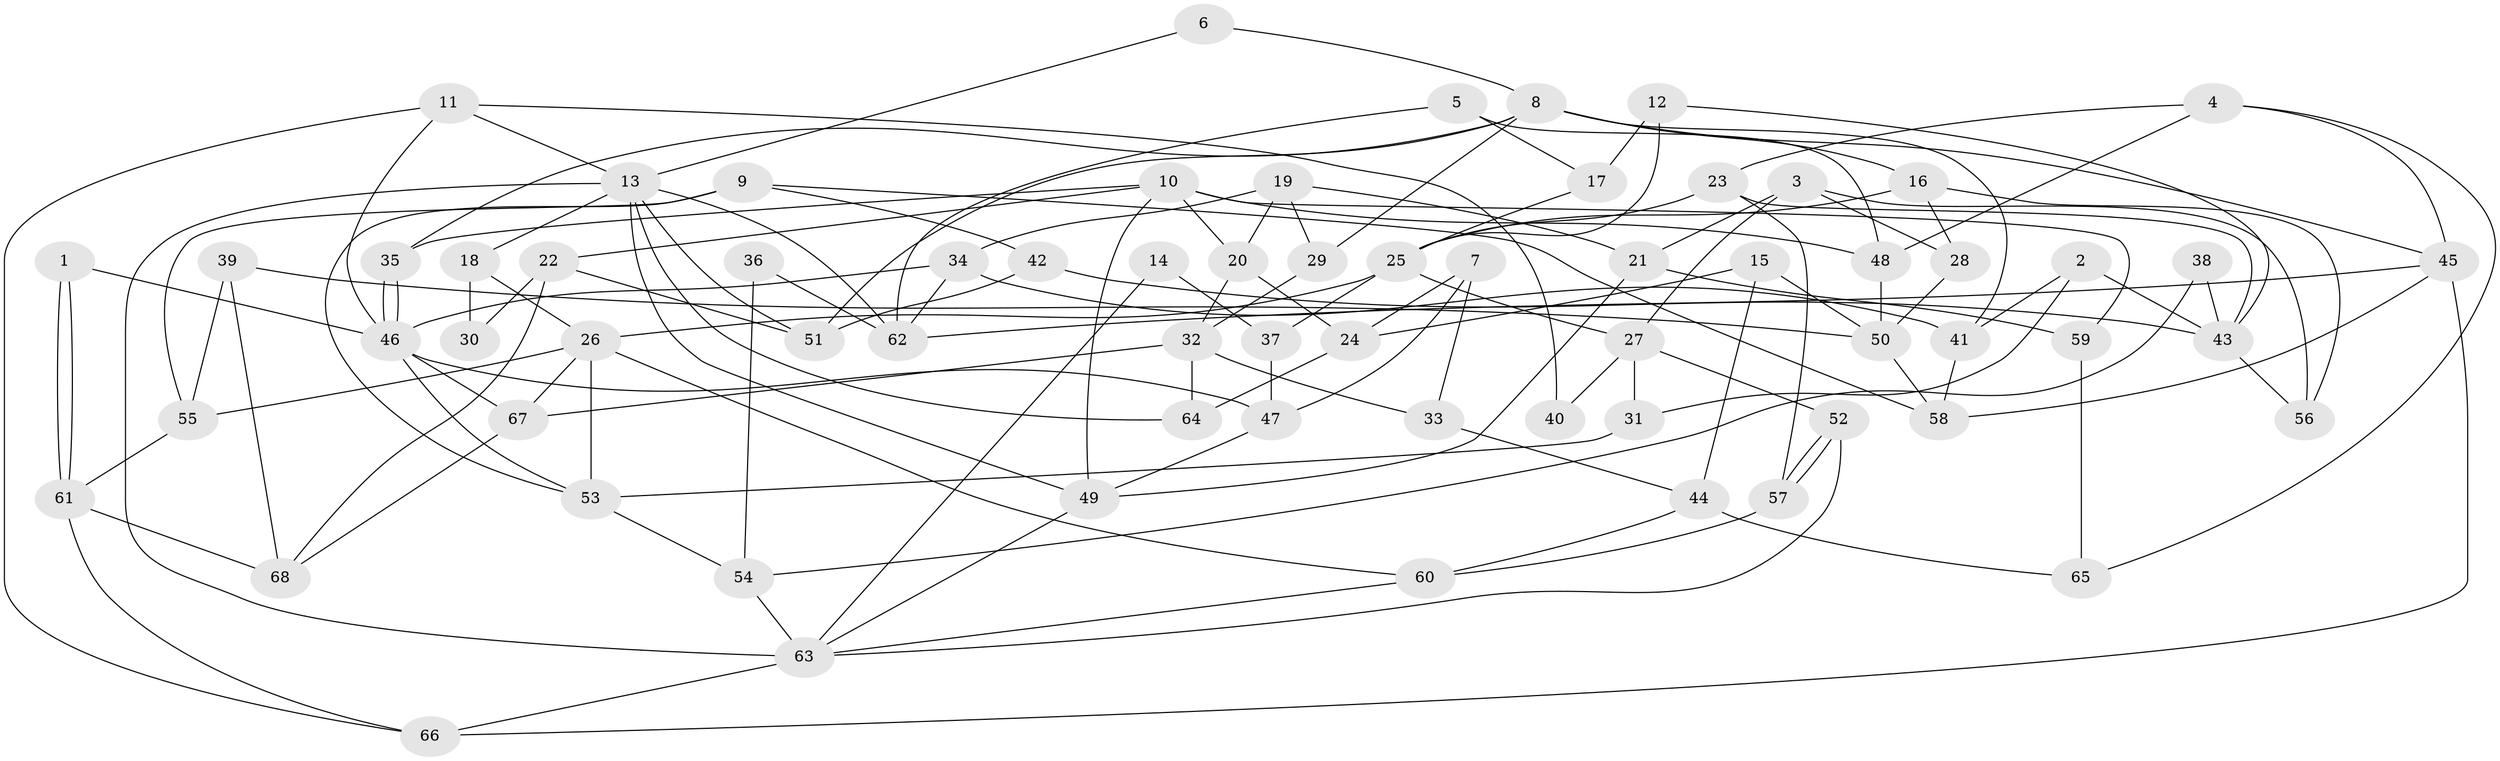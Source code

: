 // Generated by graph-tools (version 1.1) at 2025/26/03/09/25 03:26:18]
// undirected, 68 vertices, 136 edges
graph export_dot {
graph [start="1"]
  node [color=gray90,style=filled];
  1;
  2;
  3;
  4;
  5;
  6;
  7;
  8;
  9;
  10;
  11;
  12;
  13;
  14;
  15;
  16;
  17;
  18;
  19;
  20;
  21;
  22;
  23;
  24;
  25;
  26;
  27;
  28;
  29;
  30;
  31;
  32;
  33;
  34;
  35;
  36;
  37;
  38;
  39;
  40;
  41;
  42;
  43;
  44;
  45;
  46;
  47;
  48;
  49;
  50;
  51;
  52;
  53;
  54;
  55;
  56;
  57;
  58;
  59;
  60;
  61;
  62;
  63;
  64;
  65;
  66;
  67;
  68;
  1 -- 46;
  1 -- 61;
  1 -- 61;
  2 -- 31;
  2 -- 41;
  2 -- 43;
  3 -- 28;
  3 -- 21;
  3 -- 27;
  3 -- 56;
  4 -- 23;
  4 -- 45;
  4 -- 48;
  4 -- 65;
  5 -- 48;
  5 -- 62;
  5 -- 17;
  6 -- 8;
  6 -- 13;
  7 -- 47;
  7 -- 33;
  7 -- 24;
  8 -- 35;
  8 -- 41;
  8 -- 16;
  8 -- 29;
  8 -- 45;
  8 -- 51;
  9 -- 42;
  9 -- 53;
  9 -- 55;
  9 -- 58;
  10 -- 48;
  10 -- 20;
  10 -- 22;
  10 -- 35;
  10 -- 49;
  10 -- 59;
  11 -- 46;
  11 -- 66;
  11 -- 13;
  11 -- 40;
  12 -- 25;
  12 -- 17;
  12 -- 43;
  13 -- 63;
  13 -- 18;
  13 -- 49;
  13 -- 51;
  13 -- 62;
  13 -- 64;
  14 -- 37;
  14 -- 63;
  15 -- 50;
  15 -- 24;
  15 -- 44;
  16 -- 56;
  16 -- 25;
  16 -- 28;
  17 -- 25;
  18 -- 26;
  18 -- 30;
  19 -- 34;
  19 -- 21;
  19 -- 20;
  19 -- 29;
  20 -- 24;
  20 -- 32;
  21 -- 59;
  21 -- 49;
  22 -- 51;
  22 -- 30;
  22 -- 68;
  23 -- 25;
  23 -- 43;
  23 -- 57;
  24 -- 64;
  25 -- 26;
  25 -- 27;
  25 -- 37;
  26 -- 55;
  26 -- 60;
  26 -- 53;
  26 -- 67;
  27 -- 31;
  27 -- 40;
  27 -- 52;
  28 -- 50;
  29 -- 32;
  31 -- 53;
  32 -- 33;
  32 -- 64;
  32 -- 67;
  33 -- 44;
  34 -- 46;
  34 -- 62;
  34 -- 41;
  35 -- 46;
  35 -- 46;
  36 -- 54;
  36 -- 62;
  37 -- 47;
  38 -- 54;
  38 -- 43;
  39 -- 68;
  39 -- 55;
  39 -- 50;
  41 -- 58;
  42 -- 43;
  42 -- 51;
  43 -- 56;
  44 -- 60;
  44 -- 65;
  45 -- 66;
  45 -- 58;
  45 -- 62;
  46 -- 67;
  46 -- 47;
  46 -- 53;
  47 -- 49;
  48 -- 50;
  49 -- 63;
  50 -- 58;
  52 -- 57;
  52 -- 57;
  52 -- 63;
  53 -- 54;
  54 -- 63;
  55 -- 61;
  57 -- 60;
  59 -- 65;
  60 -- 63;
  61 -- 68;
  61 -- 66;
  63 -- 66;
  67 -- 68;
}
